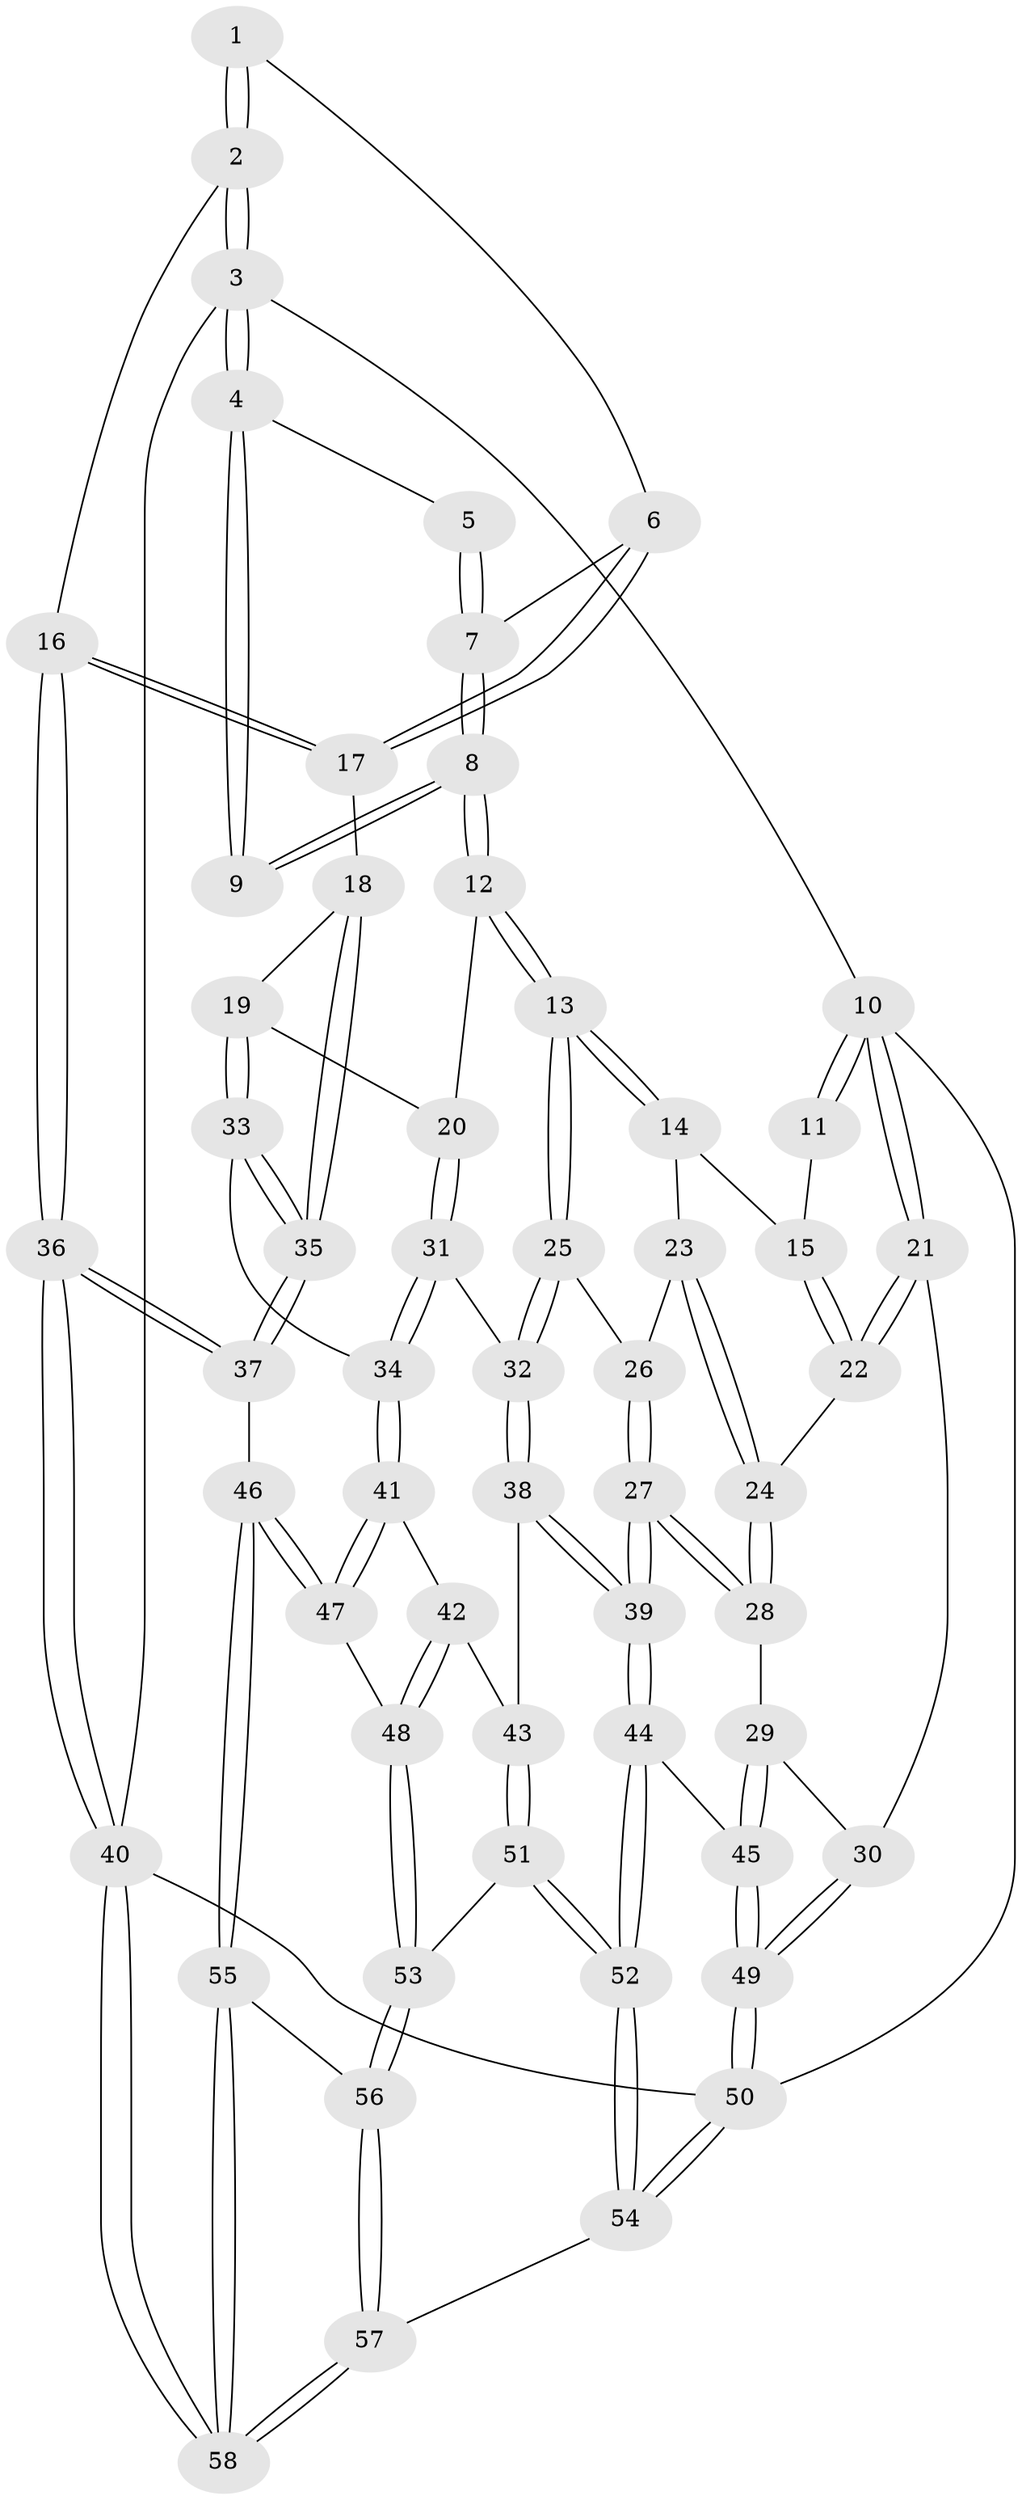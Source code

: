 // Generated by graph-tools (version 1.1) at 2025/51/03/09/25 03:51:00]
// undirected, 58 vertices, 142 edges
graph export_dot {
graph [start="1"]
  node [color=gray90,style=filled];
  1 [pos="+1+0.0836707205225253"];
  2 [pos="+1+0"];
  3 [pos="+1+0"];
  4 [pos="+0.6549388021758725+0"];
  5 [pos="+0.9432929708314889+0.07841976968793492"];
  6 [pos="+0.9446182618109733+0.18706277640647828"];
  7 [pos="+0.8721333579691085+0.17274033317830337"];
  8 [pos="+0.7295770125437527+0.22129619659285113"];
  9 [pos="+0.6281343744843204+0"];
  10 [pos="+0+0"];
  11 [pos="+0.4489511451024981+0"];
  12 [pos="+0.7245751274014783+0.2955349978709754"];
  13 [pos="+0.5032843862377278+0.36653304202696163"];
  14 [pos="+0.4018046960437195+0.2179321301695254"];
  15 [pos="+0.37418855418488833+0.05270981971495913"];
  16 [pos="+1+0.33494035110703274"];
  17 [pos="+1+0.3426620255913934"];
  18 [pos="+0.9292700374448275+0.37812889206580225"];
  19 [pos="+0.9269590458568935+0.37787569940517635"];
  20 [pos="+0.747626252784266+0.32186638974947906"];
  21 [pos="+0+0.20186735101645709"];
  22 [pos="+0.04318110540570627+0.2491191468479296"];
  23 [pos="+0.2124139790589301+0.3542205622375778"];
  24 [pos="+0.17647103142058945+0.36630961602222134"];
  25 [pos="+0.4984788507662369+0.37613834626172626"];
  26 [pos="+0.43828253659657024+0.3900350837628374"];
  27 [pos="+0.21654098948888295+0.5246140341182682"];
  28 [pos="+0.21569315661020297+0.5238337778648025"];
  29 [pos="+0.04616288975800987+0.5675449732666261"];
  30 [pos="+0+0.5414777526083211"];
  31 [pos="+0.7274486071128918+0.5517200933413788"];
  32 [pos="+0.4983935884142734+0.5146450810776416"];
  33 [pos="+0.8120863698518419+0.6259279976541792"];
  34 [pos="+0.7472497839703072+0.6052709347702564"];
  35 [pos="+0.966742655842463+0.7193085620156519"];
  36 [pos="+1+0.8088268696987354"];
  37 [pos="+0.9823572830239056+0.7357189860902865"];
  38 [pos="+0.4593173238323874+0.6078938383304684"];
  39 [pos="+0.27842086858693593+0.6263415068450855"];
  40 [pos="+1+1"];
  41 [pos="+0.7117644443562723+0.6390591856565405"];
  42 [pos="+0.6540211971157609+0.6543882311431347"];
  43 [pos="+0.4983332735454795+0.6595875748065775"];
  44 [pos="+0.24970059477485881+0.7026861200585058"];
  45 [pos="+0.11019097517603438+0.7530164861632904"];
  46 [pos="+0.7962004368285682+0.8604279747984246"];
  47 [pos="+0.7023501199684228+0.8060417718635856"];
  48 [pos="+0.6106193975537031+0.8203356941751808"];
  49 [pos="+0+1"];
  50 [pos="+0+1"];
  51 [pos="+0.5098480866794325+0.7755212283415016"];
  52 [pos="+0.34196820260867+0.9186534840109034"];
  53 [pos="+0.5955149239703084+0.8258292241766593"];
  54 [pos="+0.29460269629180325+1"];
  55 [pos="+0.7915083126111887+0.8808927254160321"];
  56 [pos="+0.6012694998071318+1"];
  57 [pos="+0.54660319983469+1"];
  58 [pos="+1+1"];
  1 -- 2;
  1 -- 2;
  1 -- 6;
  2 -- 3;
  2 -- 3;
  2 -- 16;
  3 -- 4;
  3 -- 4;
  3 -- 10;
  3 -- 40;
  4 -- 5;
  4 -- 9;
  4 -- 9;
  5 -- 7;
  5 -- 7;
  6 -- 7;
  6 -- 17;
  6 -- 17;
  7 -- 8;
  7 -- 8;
  8 -- 9;
  8 -- 9;
  8 -- 12;
  8 -- 12;
  10 -- 11;
  10 -- 11;
  10 -- 21;
  10 -- 21;
  10 -- 50;
  11 -- 15;
  12 -- 13;
  12 -- 13;
  12 -- 20;
  13 -- 14;
  13 -- 14;
  13 -- 25;
  13 -- 25;
  14 -- 15;
  14 -- 23;
  15 -- 22;
  15 -- 22;
  16 -- 17;
  16 -- 17;
  16 -- 36;
  16 -- 36;
  17 -- 18;
  18 -- 19;
  18 -- 35;
  18 -- 35;
  19 -- 20;
  19 -- 33;
  19 -- 33;
  20 -- 31;
  20 -- 31;
  21 -- 22;
  21 -- 22;
  21 -- 30;
  22 -- 24;
  23 -- 24;
  23 -- 24;
  23 -- 26;
  24 -- 28;
  24 -- 28;
  25 -- 26;
  25 -- 32;
  25 -- 32;
  26 -- 27;
  26 -- 27;
  27 -- 28;
  27 -- 28;
  27 -- 39;
  27 -- 39;
  28 -- 29;
  29 -- 30;
  29 -- 45;
  29 -- 45;
  30 -- 49;
  30 -- 49;
  31 -- 32;
  31 -- 34;
  31 -- 34;
  32 -- 38;
  32 -- 38;
  33 -- 34;
  33 -- 35;
  33 -- 35;
  34 -- 41;
  34 -- 41;
  35 -- 37;
  35 -- 37;
  36 -- 37;
  36 -- 37;
  36 -- 40;
  36 -- 40;
  37 -- 46;
  38 -- 39;
  38 -- 39;
  38 -- 43;
  39 -- 44;
  39 -- 44;
  40 -- 58;
  40 -- 58;
  40 -- 50;
  41 -- 42;
  41 -- 47;
  41 -- 47;
  42 -- 43;
  42 -- 48;
  42 -- 48;
  43 -- 51;
  43 -- 51;
  44 -- 45;
  44 -- 52;
  44 -- 52;
  45 -- 49;
  45 -- 49;
  46 -- 47;
  46 -- 47;
  46 -- 55;
  46 -- 55;
  47 -- 48;
  48 -- 53;
  48 -- 53;
  49 -- 50;
  49 -- 50;
  50 -- 54;
  50 -- 54;
  51 -- 52;
  51 -- 52;
  51 -- 53;
  52 -- 54;
  52 -- 54;
  53 -- 56;
  53 -- 56;
  54 -- 57;
  55 -- 56;
  55 -- 58;
  55 -- 58;
  56 -- 57;
  56 -- 57;
  57 -- 58;
  57 -- 58;
}
